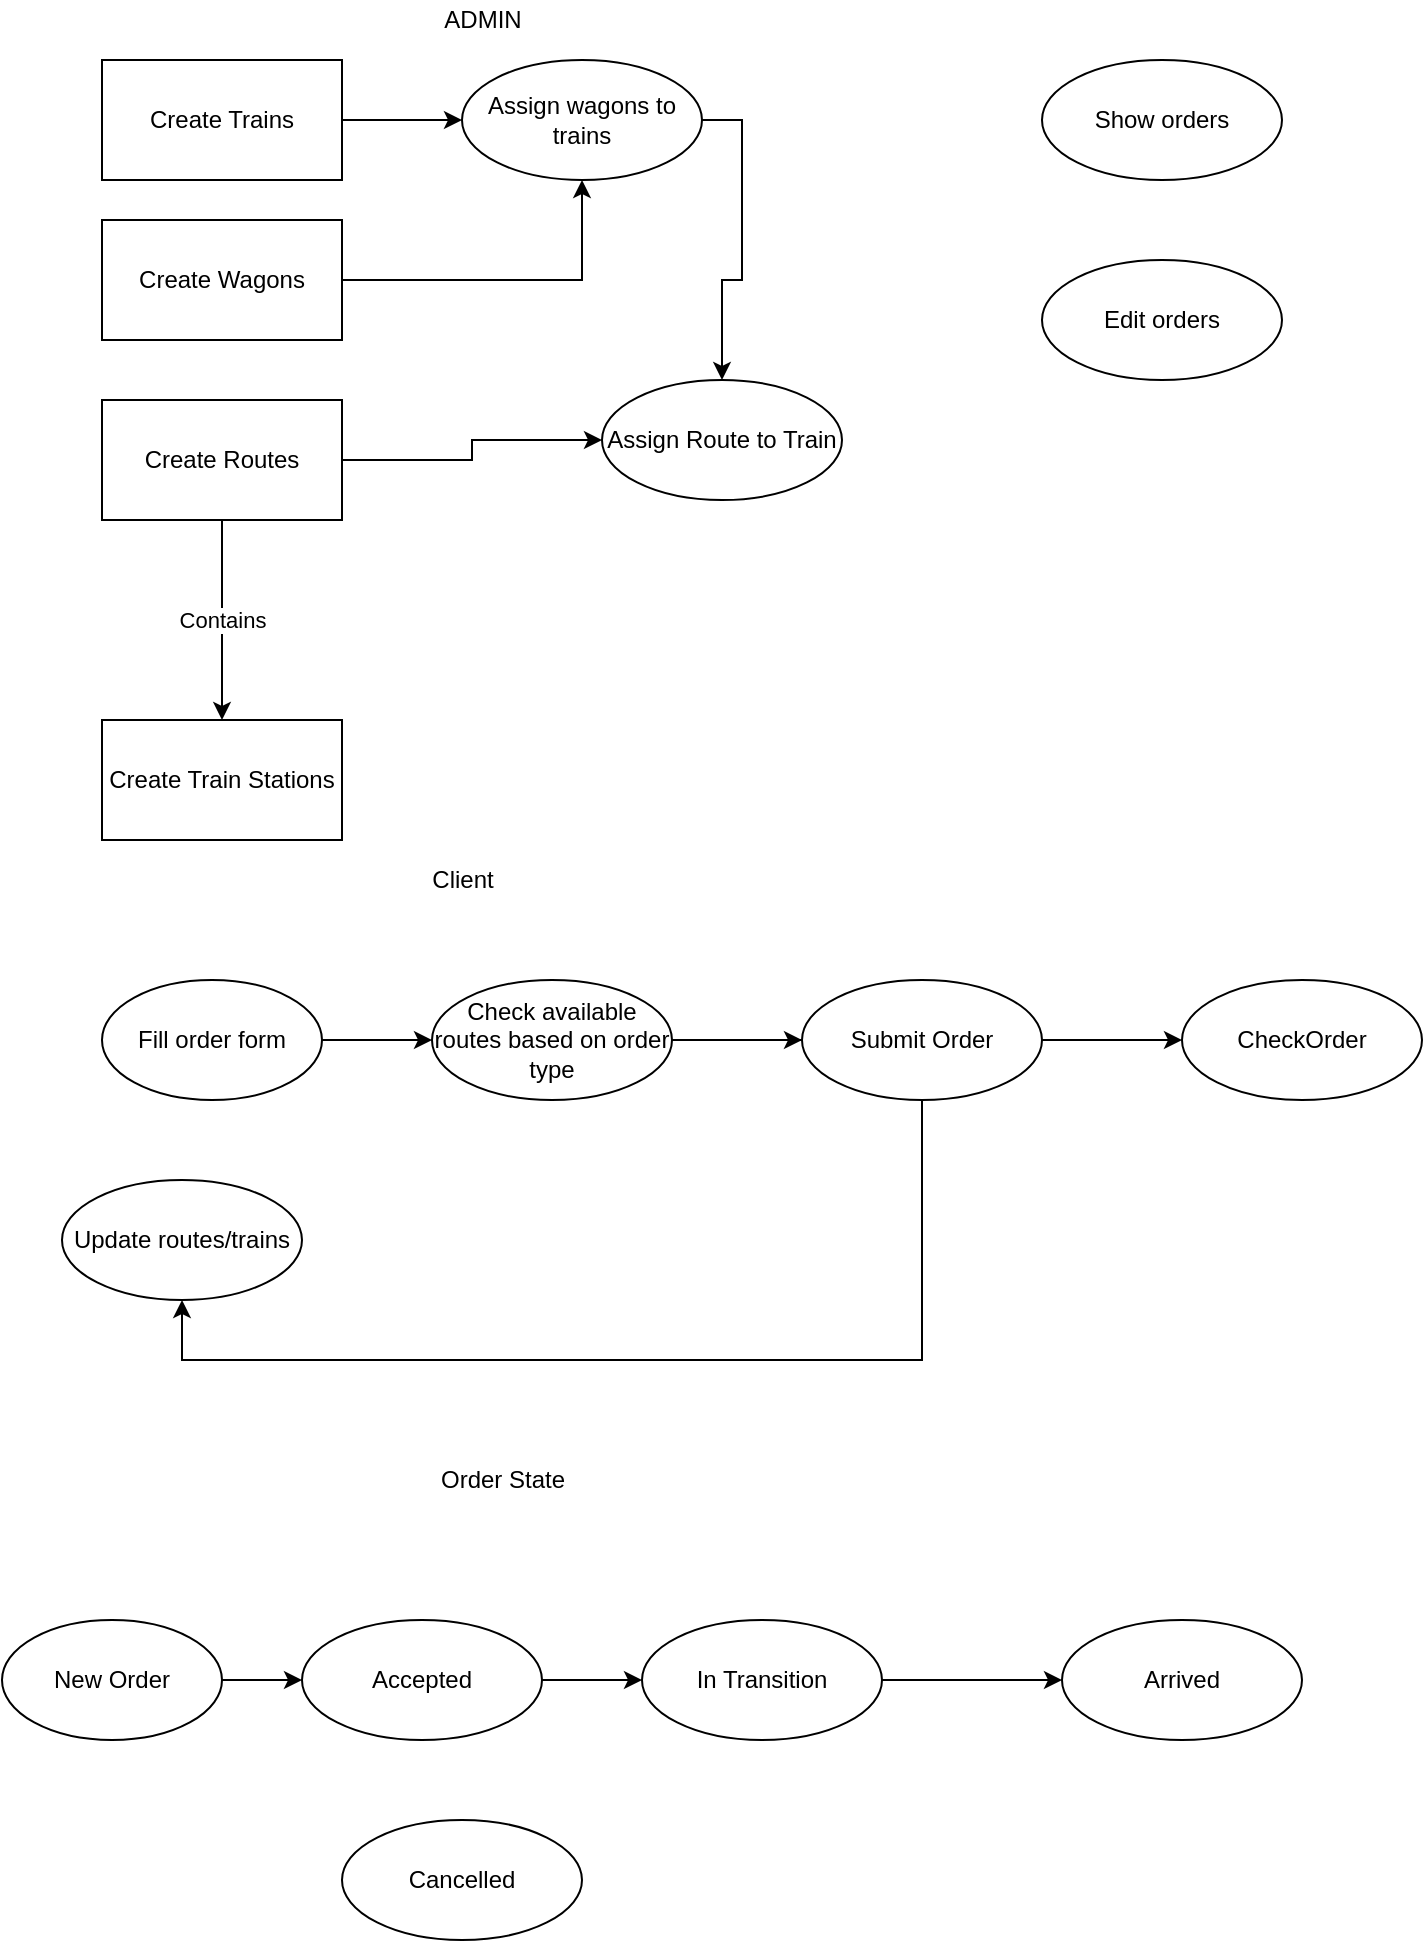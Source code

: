 <mxfile version="15.4.1" type="device"><diagram id="NAwyP4wuLYBBTZILXsLo" name="Page-1"><mxGraphModel dx="946" dy="547" grid="1" gridSize="10" guides="1" tooltips="1" connect="1" arrows="1" fold="1" page="1" pageScale="1" pageWidth="827" pageHeight="1169" math="0" shadow="0"><root><mxCell id="0"/><mxCell id="1" parent="0"/><mxCell id="lc3ZJHdqroRIVVvHzeaE-7" style="edgeStyle=orthogonalEdgeStyle;rounded=0;orthogonalLoop=1;jettySize=auto;html=1;exitX=1;exitY=0.5;exitDx=0;exitDy=0;" edge="1" parent="1" source="lc3ZJHdqroRIVVvHzeaE-1" target="lc3ZJHdqroRIVVvHzeaE-6"><mxGeometry relative="1" as="geometry"/></mxCell><mxCell id="lc3ZJHdqroRIVVvHzeaE-1" value="Create Trains" style="rounded=0;whiteSpace=wrap;html=1;" vertex="1" parent="1"><mxGeometry x="60" y="30" width="120" height="60" as="geometry"/></mxCell><mxCell id="lc3ZJHdqroRIVVvHzeaE-2" value="ADMIN" style="text;html=1;align=center;verticalAlign=middle;resizable=0;points=[];autosize=1;strokeColor=none;fillColor=none;" vertex="1" parent="1"><mxGeometry x="225" width="50" height="20" as="geometry"/></mxCell><mxCell id="lc3ZJHdqroRIVVvHzeaE-8" style="edgeStyle=orthogonalEdgeStyle;rounded=0;orthogonalLoop=1;jettySize=auto;html=1;exitX=1;exitY=0.5;exitDx=0;exitDy=0;entryX=0.5;entryY=1;entryDx=0;entryDy=0;" edge="1" parent="1" source="lc3ZJHdqroRIVVvHzeaE-3" target="lc3ZJHdqroRIVVvHzeaE-6"><mxGeometry relative="1" as="geometry"/></mxCell><mxCell id="lc3ZJHdqroRIVVvHzeaE-3" value="Create Wagons" style="rounded=0;whiteSpace=wrap;html=1;" vertex="1" parent="1"><mxGeometry x="60" y="110" width="120" height="60" as="geometry"/></mxCell><mxCell id="lc3ZJHdqroRIVVvHzeaE-13" style="edgeStyle=orthogonalEdgeStyle;rounded=0;orthogonalLoop=1;jettySize=auto;html=1;exitX=1;exitY=0.5;exitDx=0;exitDy=0;entryX=0;entryY=0.5;entryDx=0;entryDy=0;" edge="1" parent="1" source="lc3ZJHdqroRIVVvHzeaE-4" target="lc3ZJHdqroRIVVvHzeaE-9"><mxGeometry relative="1" as="geometry"/></mxCell><mxCell id="lc3ZJHdqroRIVVvHzeaE-4" value="Create Routes" style="whiteSpace=wrap;html=1;" vertex="1" parent="1"><mxGeometry x="60" y="200" width="120" height="60" as="geometry"/></mxCell><mxCell id="lc3ZJHdqroRIVVvHzeaE-14" value="Contains" style="edgeStyle=orthogonalEdgeStyle;rounded=0;orthogonalLoop=1;jettySize=auto;html=1;exitX=0.5;exitY=1;exitDx=0;exitDy=0;" edge="1" parent="1" source="lc3ZJHdqroRIVVvHzeaE-4" target="lc3ZJHdqroRIVVvHzeaE-5"><mxGeometry relative="1" as="geometry"/></mxCell><mxCell id="lc3ZJHdqroRIVVvHzeaE-5" value="Create Train Stations" style="whiteSpace=wrap;html=1;" vertex="1" parent="1"><mxGeometry x="60" y="360" width="120" height="60" as="geometry"/></mxCell><mxCell id="lc3ZJHdqroRIVVvHzeaE-10" style="edgeStyle=orthogonalEdgeStyle;rounded=0;orthogonalLoop=1;jettySize=auto;html=1;exitX=1;exitY=0.5;exitDx=0;exitDy=0;" edge="1" parent="1" source="lc3ZJHdqroRIVVvHzeaE-6" target="lc3ZJHdqroRIVVvHzeaE-9"><mxGeometry relative="1" as="geometry"/></mxCell><mxCell id="lc3ZJHdqroRIVVvHzeaE-6" value="Assign wagons to trains" style="ellipse;whiteSpace=wrap;html=1;" vertex="1" parent="1"><mxGeometry x="240" y="30" width="120" height="60" as="geometry"/></mxCell><mxCell id="lc3ZJHdqroRIVVvHzeaE-9" value="Assign Route to Train" style="ellipse;whiteSpace=wrap;html=1;" vertex="1" parent="1"><mxGeometry x="310" y="190" width="120" height="60" as="geometry"/></mxCell><mxCell id="lc3ZJHdqroRIVVvHzeaE-16" value="Show orders" style="ellipse;whiteSpace=wrap;html=1;" vertex="1" parent="1"><mxGeometry x="530" y="30" width="120" height="60" as="geometry"/></mxCell><mxCell id="lc3ZJHdqroRIVVvHzeaE-17" value="Edit orders" style="ellipse;whiteSpace=wrap;html=1;" vertex="1" parent="1"><mxGeometry x="530" y="130" width="120" height="60" as="geometry"/></mxCell><mxCell id="lc3ZJHdqroRIVVvHzeaE-18" value="Client" style="text;html=1;align=center;verticalAlign=middle;resizable=0;points=[];autosize=1;strokeColor=none;fillColor=none;" vertex="1" parent="1"><mxGeometry x="215" y="430" width="50" height="20" as="geometry"/></mxCell><mxCell id="lc3ZJHdqroRIVVvHzeaE-22" style="edgeStyle=orthogonalEdgeStyle;rounded=0;orthogonalLoop=1;jettySize=auto;html=1;exitX=1;exitY=0.5;exitDx=0;exitDy=0;" edge="1" parent="1" source="lc3ZJHdqroRIVVvHzeaE-19"><mxGeometry relative="1" as="geometry"><mxPoint x="430" y="520" as="targetPoint"/></mxGeometry></mxCell><mxCell id="lc3ZJHdqroRIVVvHzeaE-19" value="Check available routes based on order type" style="ellipse;whiteSpace=wrap;html=1;" vertex="1" parent="1"><mxGeometry x="225" y="490" width="120" height="60" as="geometry"/></mxCell><mxCell id="lc3ZJHdqroRIVVvHzeaE-21" style="edgeStyle=orthogonalEdgeStyle;rounded=0;orthogonalLoop=1;jettySize=auto;html=1;entryX=0;entryY=0.5;entryDx=0;entryDy=0;" edge="1" parent="1" source="lc3ZJHdqroRIVVvHzeaE-20" target="lc3ZJHdqroRIVVvHzeaE-19"><mxGeometry relative="1" as="geometry"/></mxCell><mxCell id="lc3ZJHdqroRIVVvHzeaE-20" value="Fill order form" style="ellipse;whiteSpace=wrap;html=1;" vertex="1" parent="1"><mxGeometry x="60" y="490" width="110" height="60" as="geometry"/></mxCell><mxCell id="lc3ZJHdqroRIVVvHzeaE-24" value="" style="edgeStyle=orthogonalEdgeStyle;rounded=0;orthogonalLoop=1;jettySize=auto;html=1;" edge="1" parent="1" source="lc3ZJHdqroRIVVvHzeaE-19" target="lc3ZJHdqroRIVVvHzeaE-23"><mxGeometry relative="1" as="geometry"/></mxCell><mxCell id="lc3ZJHdqroRIVVvHzeaE-26" style="edgeStyle=orthogonalEdgeStyle;rounded=0;orthogonalLoop=1;jettySize=auto;html=1;exitX=1;exitY=0.5;exitDx=0;exitDy=0;" edge="1" parent="1" source="lc3ZJHdqroRIVVvHzeaE-23" target="lc3ZJHdqroRIVVvHzeaE-25"><mxGeometry relative="1" as="geometry"/></mxCell><mxCell id="lc3ZJHdqroRIVVvHzeaE-27" style="edgeStyle=orthogonalEdgeStyle;rounded=0;orthogonalLoop=1;jettySize=auto;html=1;entryX=0.5;entryY=1;entryDx=0;entryDy=0;" edge="1" parent="1" source="lc3ZJHdqroRIVVvHzeaE-23" target="lc3ZJHdqroRIVVvHzeaE-28"><mxGeometry relative="1" as="geometry"><mxPoint x="100" y="670" as="targetPoint"/><Array as="points"><mxPoint x="470" y="680"/><mxPoint x="100" y="680"/></Array></mxGeometry></mxCell><mxCell id="lc3ZJHdqroRIVVvHzeaE-23" value="Submit Order" style="ellipse;whiteSpace=wrap;html=1;" vertex="1" parent="1"><mxGeometry x="410" y="490" width="120" height="60" as="geometry"/></mxCell><mxCell id="lc3ZJHdqroRIVVvHzeaE-25" value="CheckOrder" style="ellipse;whiteSpace=wrap;html=1;" vertex="1" parent="1"><mxGeometry x="600" y="490" width="120" height="60" as="geometry"/></mxCell><mxCell id="lc3ZJHdqroRIVVvHzeaE-28" value="Update routes/trains" style="ellipse;whiteSpace=wrap;html=1;" vertex="1" parent="1"><mxGeometry x="40" y="590" width="120" height="60" as="geometry"/></mxCell><mxCell id="lc3ZJHdqroRIVVvHzeaE-29" value="Order State" style="text;html=1;align=center;verticalAlign=middle;resizable=0;points=[];autosize=1;strokeColor=none;fillColor=none;" vertex="1" parent="1"><mxGeometry x="220" y="730" width="80" height="20" as="geometry"/></mxCell><mxCell id="lc3ZJHdqroRIVVvHzeaE-32" style="edgeStyle=orthogonalEdgeStyle;rounded=0;orthogonalLoop=1;jettySize=auto;html=1;entryX=0;entryY=0.5;entryDx=0;entryDy=0;startArrow=none;" edge="1" parent="1" source="lc3ZJHdqroRIVVvHzeaE-36" target="lc3ZJHdqroRIVVvHzeaE-31"><mxGeometry relative="1" as="geometry"/></mxCell><mxCell id="lc3ZJHdqroRIVVvHzeaE-39" style="edgeStyle=orthogonalEdgeStyle;rounded=0;orthogonalLoop=1;jettySize=auto;html=1;exitX=1;exitY=0.5;exitDx=0;exitDy=0;entryX=0;entryY=0.5;entryDx=0;entryDy=0;" edge="1" parent="1" source="lc3ZJHdqroRIVVvHzeaE-30" target="lc3ZJHdqroRIVVvHzeaE-36"><mxGeometry relative="1" as="geometry"/></mxCell><mxCell id="lc3ZJHdqroRIVVvHzeaE-30" value="New Order" style="ellipse;whiteSpace=wrap;html=1;" vertex="1" parent="1"><mxGeometry x="10" y="810" width="110" height="60" as="geometry"/></mxCell><mxCell id="lc3ZJHdqroRIVVvHzeaE-34" style="edgeStyle=orthogonalEdgeStyle;rounded=0;orthogonalLoop=1;jettySize=auto;html=1;exitX=1;exitY=0.5;exitDx=0;exitDy=0;entryX=0;entryY=0.5;entryDx=0;entryDy=0;" edge="1" parent="1" source="lc3ZJHdqroRIVVvHzeaE-31" target="lc3ZJHdqroRIVVvHzeaE-33"><mxGeometry relative="1" as="geometry"/></mxCell><mxCell id="lc3ZJHdqroRIVVvHzeaE-31" value="In Transition" style="ellipse;whiteSpace=wrap;html=1;" vertex="1" parent="1"><mxGeometry x="330" y="810" width="120" height="60" as="geometry"/></mxCell><mxCell id="lc3ZJHdqroRIVVvHzeaE-33" value="Arrived" style="ellipse;whiteSpace=wrap;html=1;" vertex="1" parent="1"><mxGeometry x="540" y="810" width="120" height="60" as="geometry"/></mxCell><mxCell id="lc3ZJHdqroRIVVvHzeaE-35" value="Cancelled" style="ellipse;whiteSpace=wrap;html=1;" vertex="1" parent="1"><mxGeometry x="180" y="910" width="120" height="60" as="geometry"/></mxCell><mxCell id="lc3ZJHdqroRIVVvHzeaE-36" value="Accepted" style="ellipse;whiteSpace=wrap;html=1;" vertex="1" parent="1"><mxGeometry x="160" y="810" width="120" height="60" as="geometry"/></mxCell></root></mxGraphModel></diagram></mxfile>